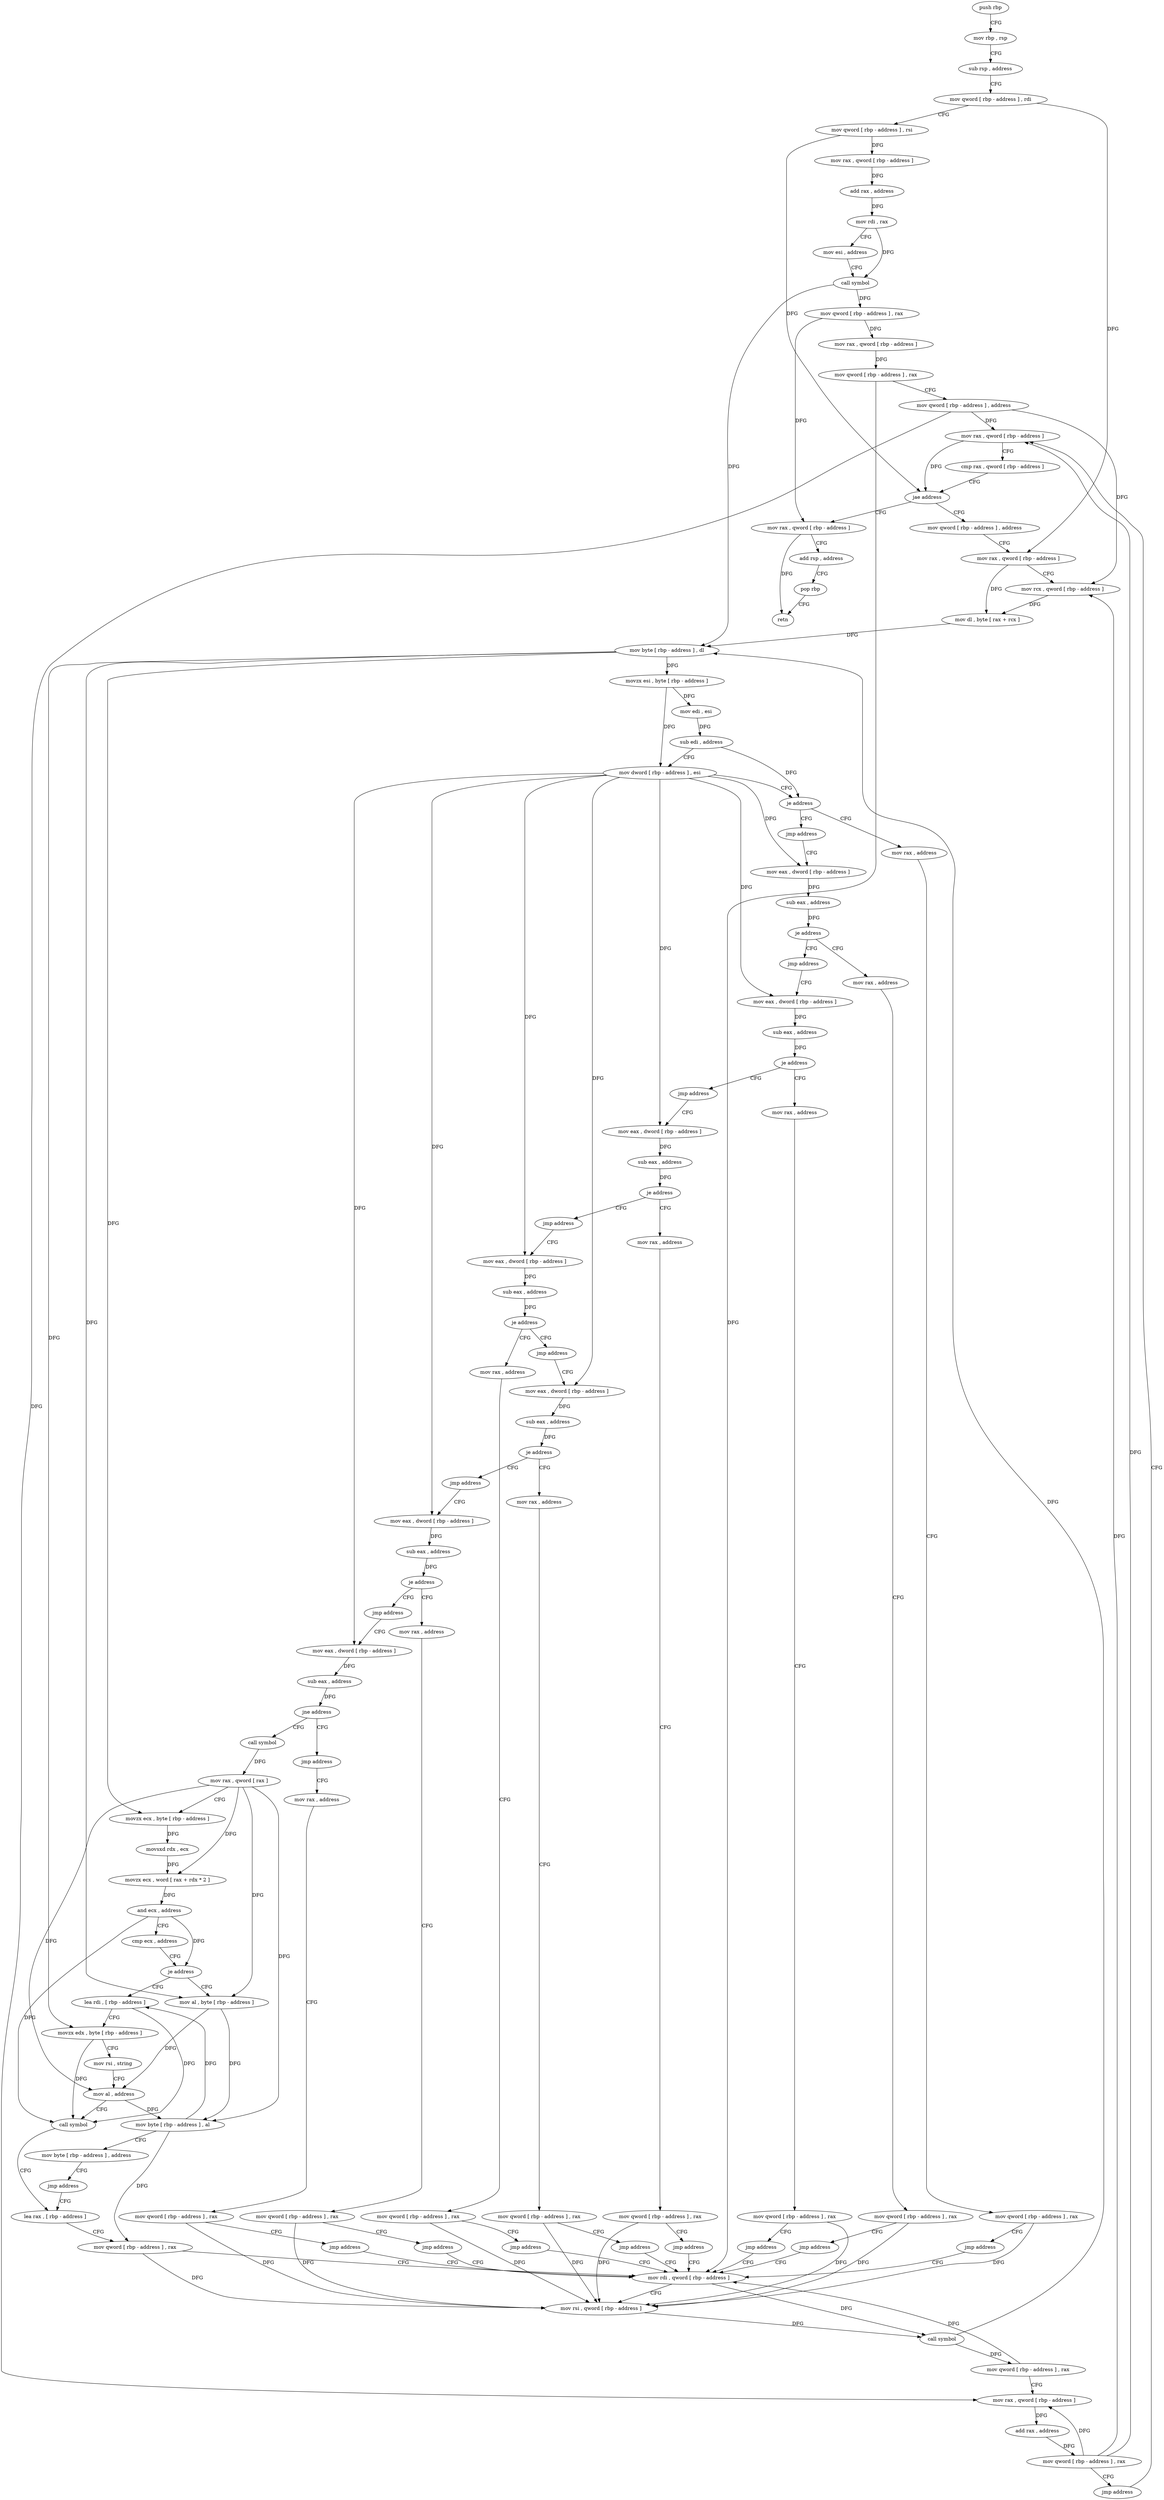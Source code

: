 digraph "func" {
"4210112" [label = "push rbp" ]
"4210113" [label = "mov rbp , rsp" ]
"4210116" [label = "sub rsp , address" ]
"4210120" [label = "mov qword [ rbp - address ] , rdi" ]
"4210124" [label = "mov qword [ rbp - address ] , rsi" ]
"4210128" [label = "mov rax , qword [ rbp - address ]" ]
"4210132" [label = "add rax , address" ]
"4210138" [label = "mov rdi , rax" ]
"4210141" [label = "mov esi , address" ]
"4210146" [label = "call symbol" ]
"4210151" [label = "mov qword [ rbp - address ] , rax" ]
"4210155" [label = "mov rax , qword [ rbp - address ]" ]
"4210159" [label = "mov qword [ rbp - address ] , rax" ]
"4210163" [label = "mov qword [ rbp - address ] , address" ]
"4210171" [label = "mov rax , qword [ rbp - address ]" ]
"4210619" [label = "mov rax , qword [ rbp - address ]" ]
"4210623" [label = "add rsp , address" ]
"4210627" [label = "pop rbp" ]
"4210628" [label = "retn" ]
"4210185" [label = "mov qword [ rbp - address ] , address" ]
"4210193" [label = "mov rax , qword [ rbp - address ]" ]
"4210197" [label = "mov rcx , qword [ rbp - address ]" ]
"4210201" [label = "mov dl , byte [ rax + rcx ]" ]
"4210204" [label = "mov byte [ rbp - address ] , dl" ]
"4210207" [label = "movzx esi , byte [ rbp - address ]" ]
"4210211" [label = "mov edi , esi" ]
"4210213" [label = "sub edi , address" ]
"4210216" [label = "mov dword [ rbp - address ] , esi" ]
"4210219" [label = "je address" ]
"4210368" [label = "mov rax , address" ]
"4210225" [label = "jmp address" ]
"4210378" [label = "mov qword [ rbp - address ] , rax" ]
"4210382" [label = "jmp address" ]
"4210583" [label = "mov rdi , qword [ rbp - address ]" ]
"4210230" [label = "mov eax , dword [ rbp - address ]" ]
"4210587" [label = "mov rsi , qword [ rbp - address ]" ]
"4210591" [label = "call symbol" ]
"4210596" [label = "mov qword [ rbp - address ] , rax" ]
"4210600" [label = "mov rax , qword [ rbp - address ]" ]
"4210604" [label = "add rax , address" ]
"4210610" [label = "mov qword [ rbp - address ] , rax" ]
"4210614" [label = "jmp address" ]
"4210233" [label = "sub eax , address" ]
"4210236" [label = "je address" ]
"4210387" [label = "mov rax , address" ]
"4210242" [label = "jmp address" ]
"4210175" [label = "cmp rax , qword [ rbp - address ]" ]
"4210179" [label = "jae address" ]
"4210397" [label = "mov qword [ rbp - address ] , rax" ]
"4210401" [label = "jmp address" ]
"4210247" [label = "mov eax , dword [ rbp - address ]" ]
"4210250" [label = "sub eax , address" ]
"4210253" [label = "je address" ]
"4210463" [label = "mov rax , address" ]
"4210259" [label = "jmp address" ]
"4210473" [label = "mov qword [ rbp - address ] , rax" ]
"4210477" [label = "jmp address" ]
"4210264" [label = "mov eax , dword [ rbp - address ]" ]
"4210267" [label = "sub eax , address" ]
"4210270" [label = "je address" ]
"4210425" [label = "mov rax , address" ]
"4210276" [label = "jmp address" ]
"4210435" [label = "mov qword [ rbp - address ] , rax" ]
"4210439" [label = "jmp address" ]
"4210281" [label = "mov eax , dword [ rbp - address ]" ]
"4210284" [label = "sub eax , address" ]
"4210287" [label = "je address" ]
"4210482" [label = "mov rax , address" ]
"4210293" [label = "jmp address" ]
"4210492" [label = "mov qword [ rbp - address ] , rax" ]
"4210496" [label = "jmp address" ]
"4210298" [label = "mov eax , dword [ rbp - address ]" ]
"4210301" [label = "sub eax , address" ]
"4210304" [label = "je address" ]
"4210406" [label = "mov rax , address" ]
"4210310" [label = "jmp address" ]
"4210416" [label = "mov qword [ rbp - address ] , rax" ]
"4210420" [label = "jmp address" ]
"4210315" [label = "mov eax , dword [ rbp - address ]" ]
"4210318" [label = "sub eax , address" ]
"4210321" [label = "je address" ]
"4210444" [label = "mov rax , address" ]
"4210327" [label = "jmp address" ]
"4210454" [label = "mov qword [ rbp - address ] , rax" ]
"4210458" [label = "jmp address" ]
"4210332" [label = "mov eax , dword [ rbp - address ]" ]
"4210335" [label = "sub eax , address" ]
"4210338" [label = "jne address" ]
"4210501" [label = "call symbol" ]
"4210344" [label = "jmp address" ]
"4210506" [label = "mov rax , qword [ rax ]" ]
"4210509" [label = "movzx ecx , byte [ rbp - address ]" ]
"4210513" [label = "movsxd rdx , ecx" ]
"4210516" [label = "movzx ecx , word [ rax + rdx * 2 ]" ]
"4210520" [label = "and ecx , address" ]
"4210526" [label = "cmp ecx , address" ]
"4210529" [label = "je address" ]
"4210550" [label = "lea rdi , [ rbp - address ]" ]
"4210535" [label = "mov al , byte [ rbp - address ]" ]
"4210349" [label = "mov rax , address" ]
"4210554" [label = "movzx edx , byte [ rbp - address ]" ]
"4210558" [label = "mov rsi , string" ]
"4210568" [label = "mov al , address" ]
"4210570" [label = "call symbol" ]
"4210575" [label = "lea rax , [ rbp - address ]" ]
"4210538" [label = "mov byte [ rbp - address ] , al" ]
"4210541" [label = "mov byte [ rbp - address ] , address" ]
"4210545" [label = "jmp address" ]
"4210359" [label = "mov qword [ rbp - address ] , rax" ]
"4210363" [label = "jmp address" ]
"4210579" [label = "mov qword [ rbp - address ] , rax" ]
"4210112" -> "4210113" [ label = "CFG" ]
"4210113" -> "4210116" [ label = "CFG" ]
"4210116" -> "4210120" [ label = "CFG" ]
"4210120" -> "4210124" [ label = "CFG" ]
"4210120" -> "4210193" [ label = "DFG" ]
"4210124" -> "4210128" [ label = "DFG" ]
"4210124" -> "4210179" [ label = "DFG" ]
"4210128" -> "4210132" [ label = "DFG" ]
"4210132" -> "4210138" [ label = "DFG" ]
"4210138" -> "4210141" [ label = "CFG" ]
"4210138" -> "4210146" [ label = "DFG" ]
"4210141" -> "4210146" [ label = "CFG" ]
"4210146" -> "4210151" [ label = "DFG" ]
"4210146" -> "4210204" [ label = "DFG" ]
"4210151" -> "4210155" [ label = "DFG" ]
"4210151" -> "4210619" [ label = "DFG" ]
"4210155" -> "4210159" [ label = "DFG" ]
"4210159" -> "4210163" [ label = "CFG" ]
"4210159" -> "4210583" [ label = "DFG" ]
"4210163" -> "4210171" [ label = "DFG" ]
"4210163" -> "4210197" [ label = "DFG" ]
"4210163" -> "4210600" [ label = "DFG" ]
"4210171" -> "4210175" [ label = "CFG" ]
"4210171" -> "4210179" [ label = "DFG" ]
"4210619" -> "4210623" [ label = "CFG" ]
"4210619" -> "4210628" [ label = "DFG" ]
"4210623" -> "4210627" [ label = "CFG" ]
"4210627" -> "4210628" [ label = "CFG" ]
"4210185" -> "4210193" [ label = "CFG" ]
"4210193" -> "4210197" [ label = "CFG" ]
"4210193" -> "4210201" [ label = "DFG" ]
"4210197" -> "4210201" [ label = "DFG" ]
"4210201" -> "4210204" [ label = "DFG" ]
"4210204" -> "4210207" [ label = "DFG" ]
"4210204" -> "4210509" [ label = "DFG" ]
"4210204" -> "4210554" [ label = "DFG" ]
"4210204" -> "4210535" [ label = "DFG" ]
"4210207" -> "4210211" [ label = "DFG" ]
"4210207" -> "4210216" [ label = "DFG" ]
"4210211" -> "4210213" [ label = "DFG" ]
"4210213" -> "4210216" [ label = "CFG" ]
"4210213" -> "4210219" [ label = "DFG" ]
"4210216" -> "4210219" [ label = "CFG" ]
"4210216" -> "4210230" [ label = "DFG" ]
"4210216" -> "4210247" [ label = "DFG" ]
"4210216" -> "4210264" [ label = "DFG" ]
"4210216" -> "4210281" [ label = "DFG" ]
"4210216" -> "4210298" [ label = "DFG" ]
"4210216" -> "4210315" [ label = "DFG" ]
"4210216" -> "4210332" [ label = "DFG" ]
"4210219" -> "4210368" [ label = "CFG" ]
"4210219" -> "4210225" [ label = "CFG" ]
"4210368" -> "4210378" [ label = "CFG" ]
"4210225" -> "4210230" [ label = "CFG" ]
"4210378" -> "4210382" [ label = "CFG" ]
"4210378" -> "4210587" [ label = "DFG" ]
"4210382" -> "4210583" [ label = "CFG" ]
"4210583" -> "4210587" [ label = "CFG" ]
"4210583" -> "4210591" [ label = "DFG" ]
"4210230" -> "4210233" [ label = "DFG" ]
"4210587" -> "4210591" [ label = "DFG" ]
"4210591" -> "4210596" [ label = "DFG" ]
"4210591" -> "4210204" [ label = "DFG" ]
"4210596" -> "4210600" [ label = "CFG" ]
"4210596" -> "4210583" [ label = "DFG" ]
"4210600" -> "4210604" [ label = "DFG" ]
"4210604" -> "4210610" [ label = "DFG" ]
"4210610" -> "4210614" [ label = "CFG" ]
"4210610" -> "4210171" [ label = "DFG" ]
"4210610" -> "4210197" [ label = "DFG" ]
"4210610" -> "4210600" [ label = "DFG" ]
"4210614" -> "4210171" [ label = "CFG" ]
"4210233" -> "4210236" [ label = "DFG" ]
"4210236" -> "4210387" [ label = "CFG" ]
"4210236" -> "4210242" [ label = "CFG" ]
"4210387" -> "4210397" [ label = "CFG" ]
"4210242" -> "4210247" [ label = "CFG" ]
"4210175" -> "4210179" [ label = "CFG" ]
"4210179" -> "4210619" [ label = "CFG" ]
"4210179" -> "4210185" [ label = "CFG" ]
"4210397" -> "4210401" [ label = "CFG" ]
"4210397" -> "4210587" [ label = "DFG" ]
"4210401" -> "4210583" [ label = "CFG" ]
"4210247" -> "4210250" [ label = "DFG" ]
"4210250" -> "4210253" [ label = "DFG" ]
"4210253" -> "4210463" [ label = "CFG" ]
"4210253" -> "4210259" [ label = "CFG" ]
"4210463" -> "4210473" [ label = "CFG" ]
"4210259" -> "4210264" [ label = "CFG" ]
"4210473" -> "4210477" [ label = "CFG" ]
"4210473" -> "4210587" [ label = "DFG" ]
"4210477" -> "4210583" [ label = "CFG" ]
"4210264" -> "4210267" [ label = "DFG" ]
"4210267" -> "4210270" [ label = "DFG" ]
"4210270" -> "4210425" [ label = "CFG" ]
"4210270" -> "4210276" [ label = "CFG" ]
"4210425" -> "4210435" [ label = "CFG" ]
"4210276" -> "4210281" [ label = "CFG" ]
"4210435" -> "4210439" [ label = "CFG" ]
"4210435" -> "4210587" [ label = "DFG" ]
"4210439" -> "4210583" [ label = "CFG" ]
"4210281" -> "4210284" [ label = "DFG" ]
"4210284" -> "4210287" [ label = "DFG" ]
"4210287" -> "4210482" [ label = "CFG" ]
"4210287" -> "4210293" [ label = "CFG" ]
"4210482" -> "4210492" [ label = "CFG" ]
"4210293" -> "4210298" [ label = "CFG" ]
"4210492" -> "4210496" [ label = "CFG" ]
"4210492" -> "4210587" [ label = "DFG" ]
"4210496" -> "4210583" [ label = "CFG" ]
"4210298" -> "4210301" [ label = "DFG" ]
"4210301" -> "4210304" [ label = "DFG" ]
"4210304" -> "4210406" [ label = "CFG" ]
"4210304" -> "4210310" [ label = "CFG" ]
"4210406" -> "4210416" [ label = "CFG" ]
"4210310" -> "4210315" [ label = "CFG" ]
"4210416" -> "4210420" [ label = "CFG" ]
"4210416" -> "4210587" [ label = "DFG" ]
"4210420" -> "4210583" [ label = "CFG" ]
"4210315" -> "4210318" [ label = "DFG" ]
"4210318" -> "4210321" [ label = "DFG" ]
"4210321" -> "4210444" [ label = "CFG" ]
"4210321" -> "4210327" [ label = "CFG" ]
"4210444" -> "4210454" [ label = "CFG" ]
"4210327" -> "4210332" [ label = "CFG" ]
"4210454" -> "4210458" [ label = "CFG" ]
"4210454" -> "4210587" [ label = "DFG" ]
"4210458" -> "4210583" [ label = "CFG" ]
"4210332" -> "4210335" [ label = "DFG" ]
"4210335" -> "4210338" [ label = "DFG" ]
"4210338" -> "4210501" [ label = "CFG" ]
"4210338" -> "4210344" [ label = "CFG" ]
"4210501" -> "4210506" [ label = "DFG" ]
"4210344" -> "4210349" [ label = "CFG" ]
"4210506" -> "4210509" [ label = "CFG" ]
"4210506" -> "4210516" [ label = "DFG" ]
"4210506" -> "4210568" [ label = "DFG" ]
"4210506" -> "4210535" [ label = "DFG" ]
"4210506" -> "4210538" [ label = "DFG" ]
"4210509" -> "4210513" [ label = "DFG" ]
"4210513" -> "4210516" [ label = "DFG" ]
"4210516" -> "4210520" [ label = "DFG" ]
"4210520" -> "4210526" [ label = "CFG" ]
"4210520" -> "4210529" [ label = "DFG" ]
"4210520" -> "4210570" [ label = "DFG" ]
"4210526" -> "4210529" [ label = "CFG" ]
"4210529" -> "4210550" [ label = "CFG" ]
"4210529" -> "4210535" [ label = "CFG" ]
"4210550" -> "4210554" [ label = "CFG" ]
"4210550" -> "4210570" [ label = "DFG" ]
"4210535" -> "4210538" [ label = "DFG" ]
"4210535" -> "4210568" [ label = "DFG" ]
"4210349" -> "4210359" [ label = "CFG" ]
"4210554" -> "4210558" [ label = "CFG" ]
"4210554" -> "4210570" [ label = "DFG" ]
"4210558" -> "4210568" [ label = "CFG" ]
"4210568" -> "4210570" [ label = "CFG" ]
"4210568" -> "4210538" [ label = "DFG" ]
"4210570" -> "4210575" [ label = "CFG" ]
"4210575" -> "4210579" [ label = "CFG" ]
"4210538" -> "4210541" [ label = "CFG" ]
"4210538" -> "4210550" [ label = "DFG" ]
"4210538" -> "4210579" [ label = "DFG" ]
"4210541" -> "4210545" [ label = "CFG" ]
"4210545" -> "4210575" [ label = "CFG" ]
"4210359" -> "4210363" [ label = "CFG" ]
"4210359" -> "4210587" [ label = "DFG" ]
"4210363" -> "4210583" [ label = "CFG" ]
"4210579" -> "4210583" [ label = "CFG" ]
"4210579" -> "4210587" [ label = "DFG" ]
}
